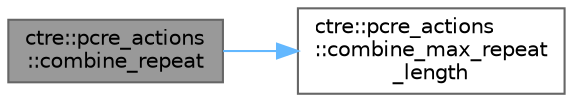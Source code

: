 digraph "ctre::pcre_actions::combine_repeat"
{
 // LATEX_PDF_SIZE
  bgcolor="transparent";
  edge [fontname=Helvetica,fontsize=10,labelfontname=Helvetica,labelfontsize=10];
  node [fontname=Helvetica,fontsize=10,shape=box,height=0.2,width=0.4];
  rankdir="LR";
  Node1 [id="Node000001",label="ctre::pcre_actions\l::combine_repeat",height=0.2,width=0.4,color="gray40", fillcolor="grey60", style="filled", fontcolor="black",tooltip=" "];
  Node1 -> Node2 [id="edge1_Node000001_Node000002",color="steelblue1",style="solid",tooltip=" "];
  Node2 [id="Node000002",label="ctre::pcre_actions\l::combine_max_repeat\l_length",height=0.2,width=0.4,color="grey40", fillcolor="white", style="filled",URL="$structctre_1_1pcre__actions.html#a9ad54fee9cd6a35fac120f33ae950349",tooltip=" "];
}
